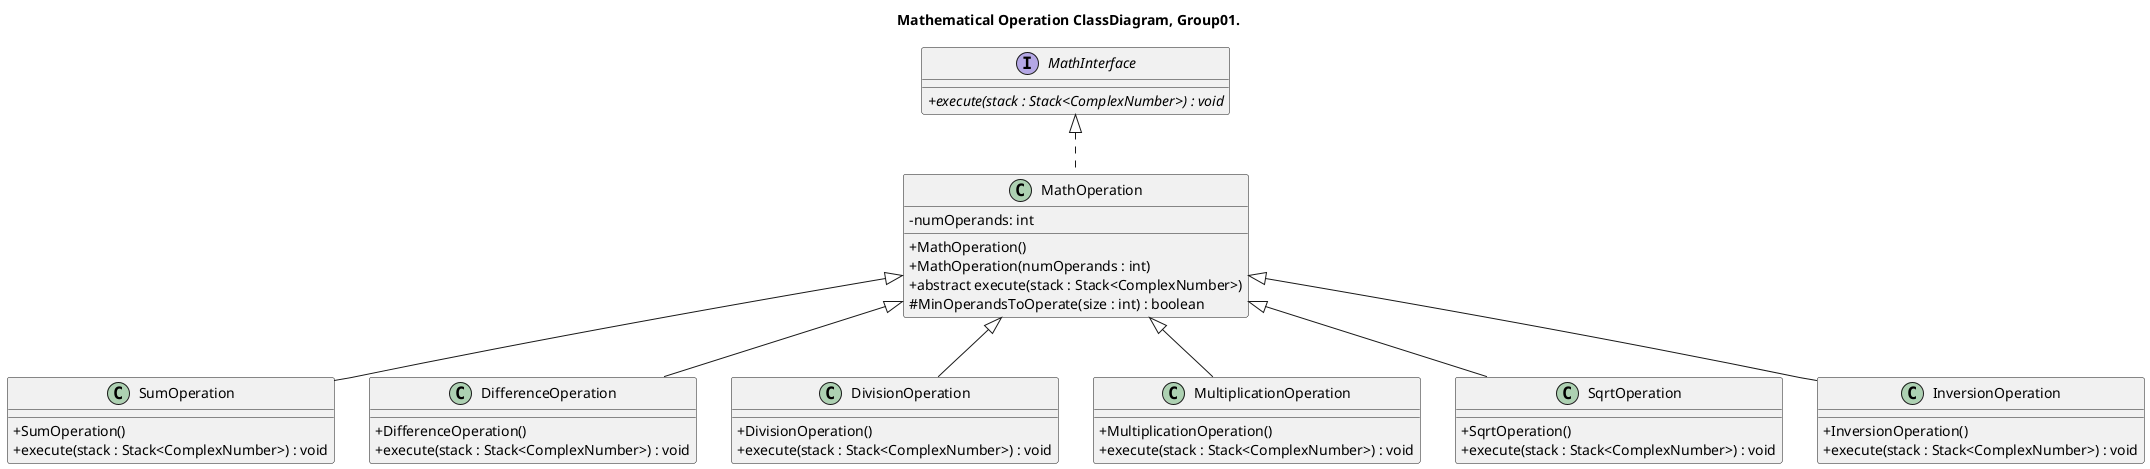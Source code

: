 @startuml ClassDiagram_group01


title Mathematical Operation ClassDiagram, Group01.

skinparam ClassAttributeIconSize 0

interface MathInterface{
	+ {abstract} execute(stack : Stack<ComplexNumber>) : void
}

abstract class MathOperation{
	- numOperands: int
	+ MathOperation()	
	+ MathOperation(numOperands : int)
	+ abstract execute(stack : Stack<ComplexNumber>)
	# MinOperandsToOperate(size : int) : boolean
}

class SumOperation{
	+ SumOperation()
	+ execute(stack : Stack<ComplexNumber>) : void
}

class DifferenceOperation{
	+ DifferenceOperation()
	+ execute(stack : Stack<ComplexNumber>) : void
}

class DivisionOperation{
	+ DivisionOperation()
	+ execute(stack : Stack<ComplexNumber>) : void
}

class MultiplicationOperation{
	+ MultiplicationOperation()
	+ execute(stack : Stack<ComplexNumber>) : void
}

class SqrtOperation{
	+ SqrtOperation()
	+ execute(stack : Stack<ComplexNumber>) : void
}

class InversionOperation{
	+ InversionOperation()
	+ execute(stack : Stack<ComplexNumber>) : void
}

class MathOperation implements MathInterface
class SumOperation extends MathOperation
class DifferenceOperation extends MathOperation
class DivisionOperation extends MathOperation
class MultiplicationOperation extends MathOperation
class SqrtOperation extends MathOperation
class InversionOperation extends MathOperation

@enduml